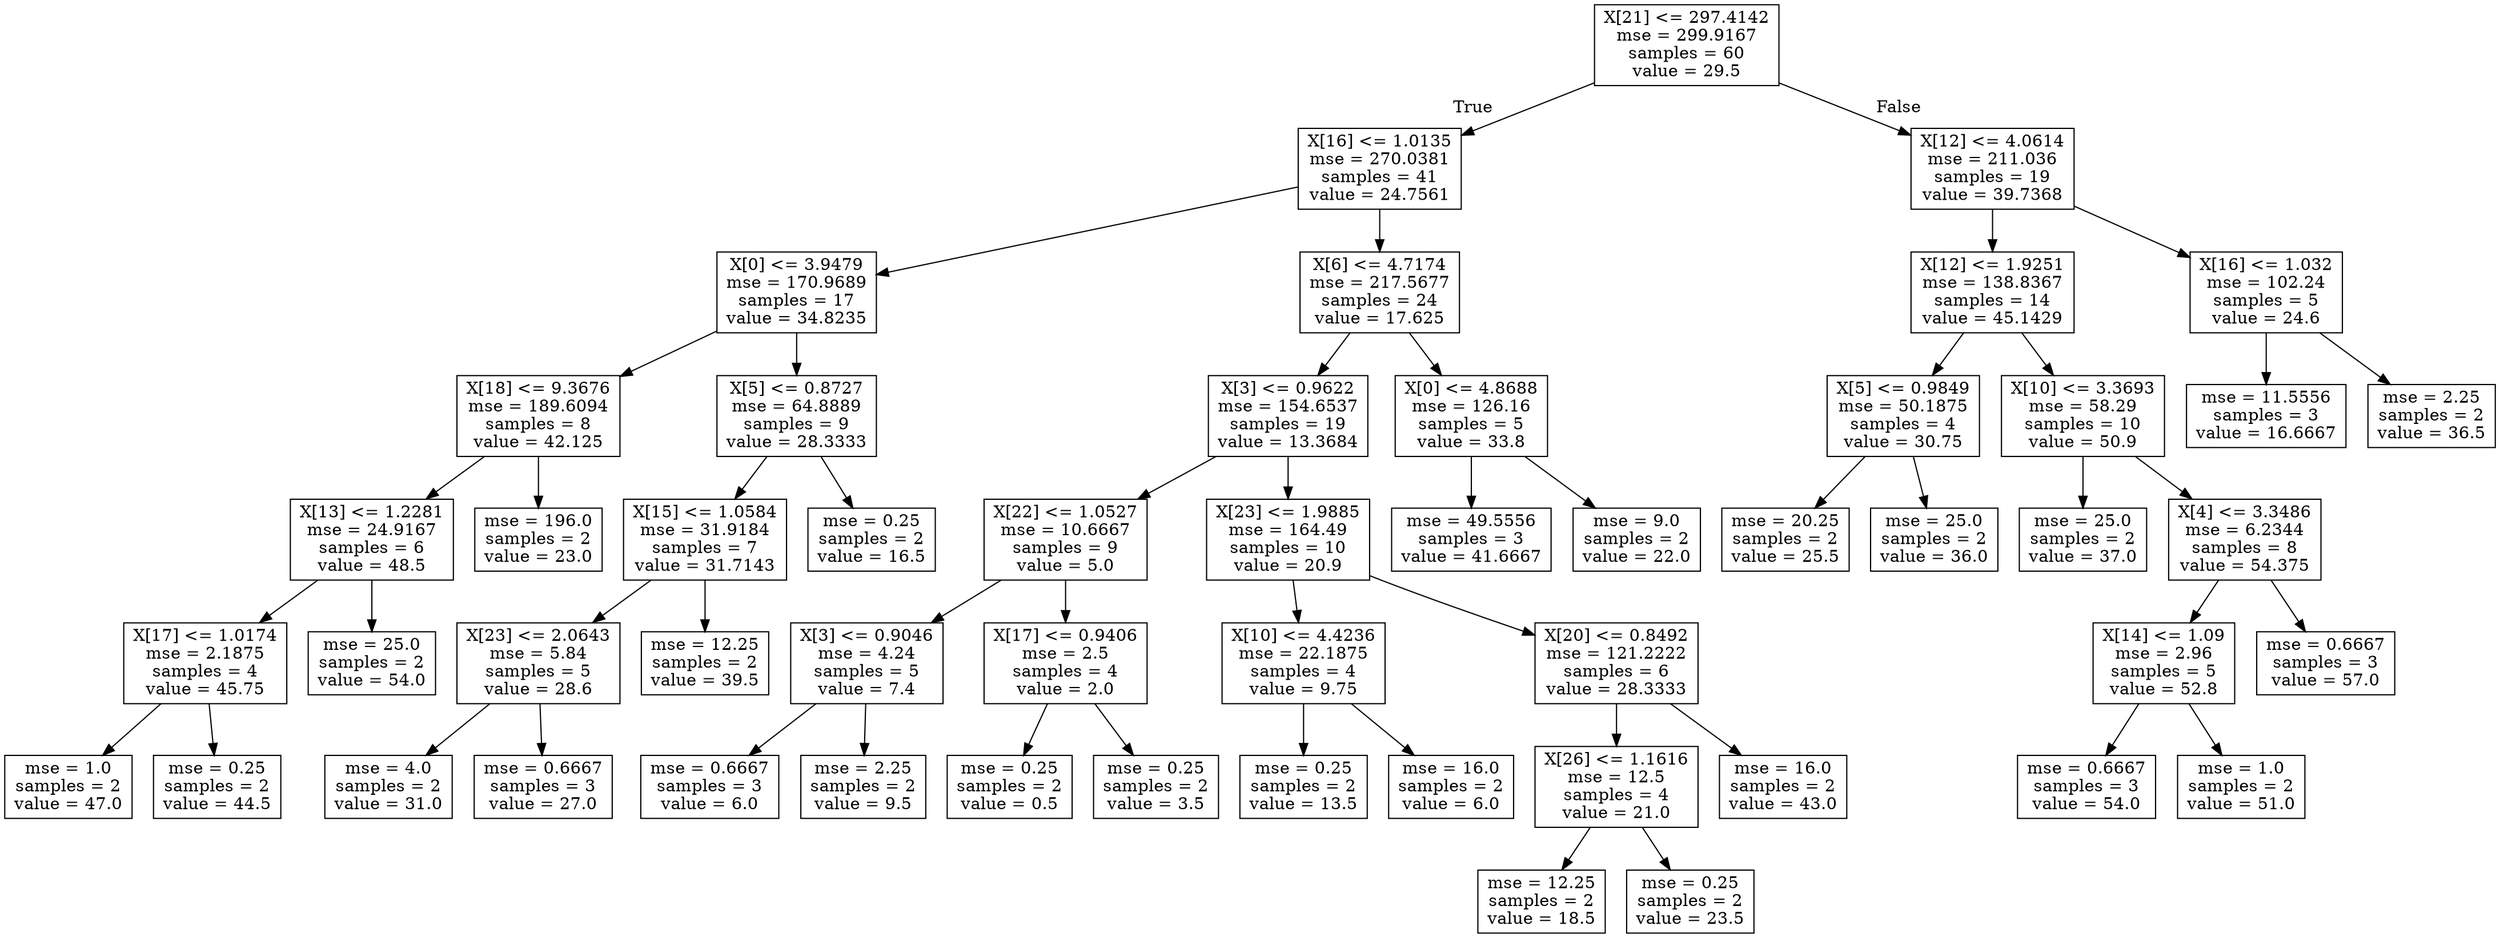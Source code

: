digraph Tree {
node [shape=box] ;
0 [label="X[21] <= 297.4142\nmse = 299.9167\nsamples = 60\nvalue = 29.5"] ;
1 [label="X[16] <= 1.0135\nmse = 270.0381\nsamples = 41\nvalue = 24.7561"] ;
0 -> 1 [labeldistance=2.5, labelangle=45, headlabel="True"] ;
2 [label="X[0] <= 3.9479\nmse = 170.9689\nsamples = 17\nvalue = 34.8235"] ;
1 -> 2 ;
3 [label="X[18] <= 9.3676\nmse = 189.6094\nsamples = 8\nvalue = 42.125"] ;
2 -> 3 ;
4 [label="X[13] <= 1.2281\nmse = 24.9167\nsamples = 6\nvalue = 48.5"] ;
3 -> 4 ;
5 [label="X[17] <= 1.0174\nmse = 2.1875\nsamples = 4\nvalue = 45.75"] ;
4 -> 5 ;
6 [label="mse = 1.0\nsamples = 2\nvalue = 47.0"] ;
5 -> 6 ;
7 [label="mse = 0.25\nsamples = 2\nvalue = 44.5"] ;
5 -> 7 ;
8 [label="mse = 25.0\nsamples = 2\nvalue = 54.0"] ;
4 -> 8 ;
9 [label="mse = 196.0\nsamples = 2\nvalue = 23.0"] ;
3 -> 9 ;
10 [label="X[5] <= 0.8727\nmse = 64.8889\nsamples = 9\nvalue = 28.3333"] ;
2 -> 10 ;
11 [label="X[15] <= 1.0584\nmse = 31.9184\nsamples = 7\nvalue = 31.7143"] ;
10 -> 11 ;
12 [label="X[23] <= 2.0643\nmse = 5.84\nsamples = 5\nvalue = 28.6"] ;
11 -> 12 ;
13 [label="mse = 4.0\nsamples = 2\nvalue = 31.0"] ;
12 -> 13 ;
14 [label="mse = 0.6667\nsamples = 3\nvalue = 27.0"] ;
12 -> 14 ;
15 [label="mse = 12.25\nsamples = 2\nvalue = 39.5"] ;
11 -> 15 ;
16 [label="mse = 0.25\nsamples = 2\nvalue = 16.5"] ;
10 -> 16 ;
17 [label="X[6] <= 4.7174\nmse = 217.5677\nsamples = 24\nvalue = 17.625"] ;
1 -> 17 ;
18 [label="X[3] <= 0.9622\nmse = 154.6537\nsamples = 19\nvalue = 13.3684"] ;
17 -> 18 ;
19 [label="X[22] <= 1.0527\nmse = 10.6667\nsamples = 9\nvalue = 5.0"] ;
18 -> 19 ;
20 [label="X[3] <= 0.9046\nmse = 4.24\nsamples = 5\nvalue = 7.4"] ;
19 -> 20 ;
21 [label="mse = 0.6667\nsamples = 3\nvalue = 6.0"] ;
20 -> 21 ;
22 [label="mse = 2.25\nsamples = 2\nvalue = 9.5"] ;
20 -> 22 ;
23 [label="X[17] <= 0.9406\nmse = 2.5\nsamples = 4\nvalue = 2.0"] ;
19 -> 23 ;
24 [label="mse = 0.25\nsamples = 2\nvalue = 0.5"] ;
23 -> 24 ;
25 [label="mse = 0.25\nsamples = 2\nvalue = 3.5"] ;
23 -> 25 ;
26 [label="X[23] <= 1.9885\nmse = 164.49\nsamples = 10\nvalue = 20.9"] ;
18 -> 26 ;
27 [label="X[10] <= 4.4236\nmse = 22.1875\nsamples = 4\nvalue = 9.75"] ;
26 -> 27 ;
28 [label="mse = 0.25\nsamples = 2\nvalue = 13.5"] ;
27 -> 28 ;
29 [label="mse = 16.0\nsamples = 2\nvalue = 6.0"] ;
27 -> 29 ;
30 [label="X[20] <= 0.8492\nmse = 121.2222\nsamples = 6\nvalue = 28.3333"] ;
26 -> 30 ;
31 [label="X[26] <= 1.1616\nmse = 12.5\nsamples = 4\nvalue = 21.0"] ;
30 -> 31 ;
32 [label="mse = 12.25\nsamples = 2\nvalue = 18.5"] ;
31 -> 32 ;
33 [label="mse = 0.25\nsamples = 2\nvalue = 23.5"] ;
31 -> 33 ;
34 [label="mse = 16.0\nsamples = 2\nvalue = 43.0"] ;
30 -> 34 ;
35 [label="X[0] <= 4.8688\nmse = 126.16\nsamples = 5\nvalue = 33.8"] ;
17 -> 35 ;
36 [label="mse = 49.5556\nsamples = 3\nvalue = 41.6667"] ;
35 -> 36 ;
37 [label="mse = 9.0\nsamples = 2\nvalue = 22.0"] ;
35 -> 37 ;
38 [label="X[12] <= 4.0614\nmse = 211.036\nsamples = 19\nvalue = 39.7368"] ;
0 -> 38 [labeldistance=2.5, labelangle=-45, headlabel="False"] ;
39 [label="X[12] <= 1.9251\nmse = 138.8367\nsamples = 14\nvalue = 45.1429"] ;
38 -> 39 ;
40 [label="X[5] <= 0.9849\nmse = 50.1875\nsamples = 4\nvalue = 30.75"] ;
39 -> 40 ;
41 [label="mse = 20.25\nsamples = 2\nvalue = 25.5"] ;
40 -> 41 ;
42 [label="mse = 25.0\nsamples = 2\nvalue = 36.0"] ;
40 -> 42 ;
43 [label="X[10] <= 3.3693\nmse = 58.29\nsamples = 10\nvalue = 50.9"] ;
39 -> 43 ;
44 [label="mse = 25.0\nsamples = 2\nvalue = 37.0"] ;
43 -> 44 ;
45 [label="X[4] <= 3.3486\nmse = 6.2344\nsamples = 8\nvalue = 54.375"] ;
43 -> 45 ;
46 [label="X[14] <= 1.09\nmse = 2.96\nsamples = 5\nvalue = 52.8"] ;
45 -> 46 ;
47 [label="mse = 0.6667\nsamples = 3\nvalue = 54.0"] ;
46 -> 47 ;
48 [label="mse = 1.0\nsamples = 2\nvalue = 51.0"] ;
46 -> 48 ;
49 [label="mse = 0.6667\nsamples = 3\nvalue = 57.0"] ;
45 -> 49 ;
50 [label="X[16] <= 1.032\nmse = 102.24\nsamples = 5\nvalue = 24.6"] ;
38 -> 50 ;
51 [label="mse = 11.5556\nsamples = 3\nvalue = 16.6667"] ;
50 -> 51 ;
52 [label="mse = 2.25\nsamples = 2\nvalue = 36.5"] ;
50 -> 52 ;
}